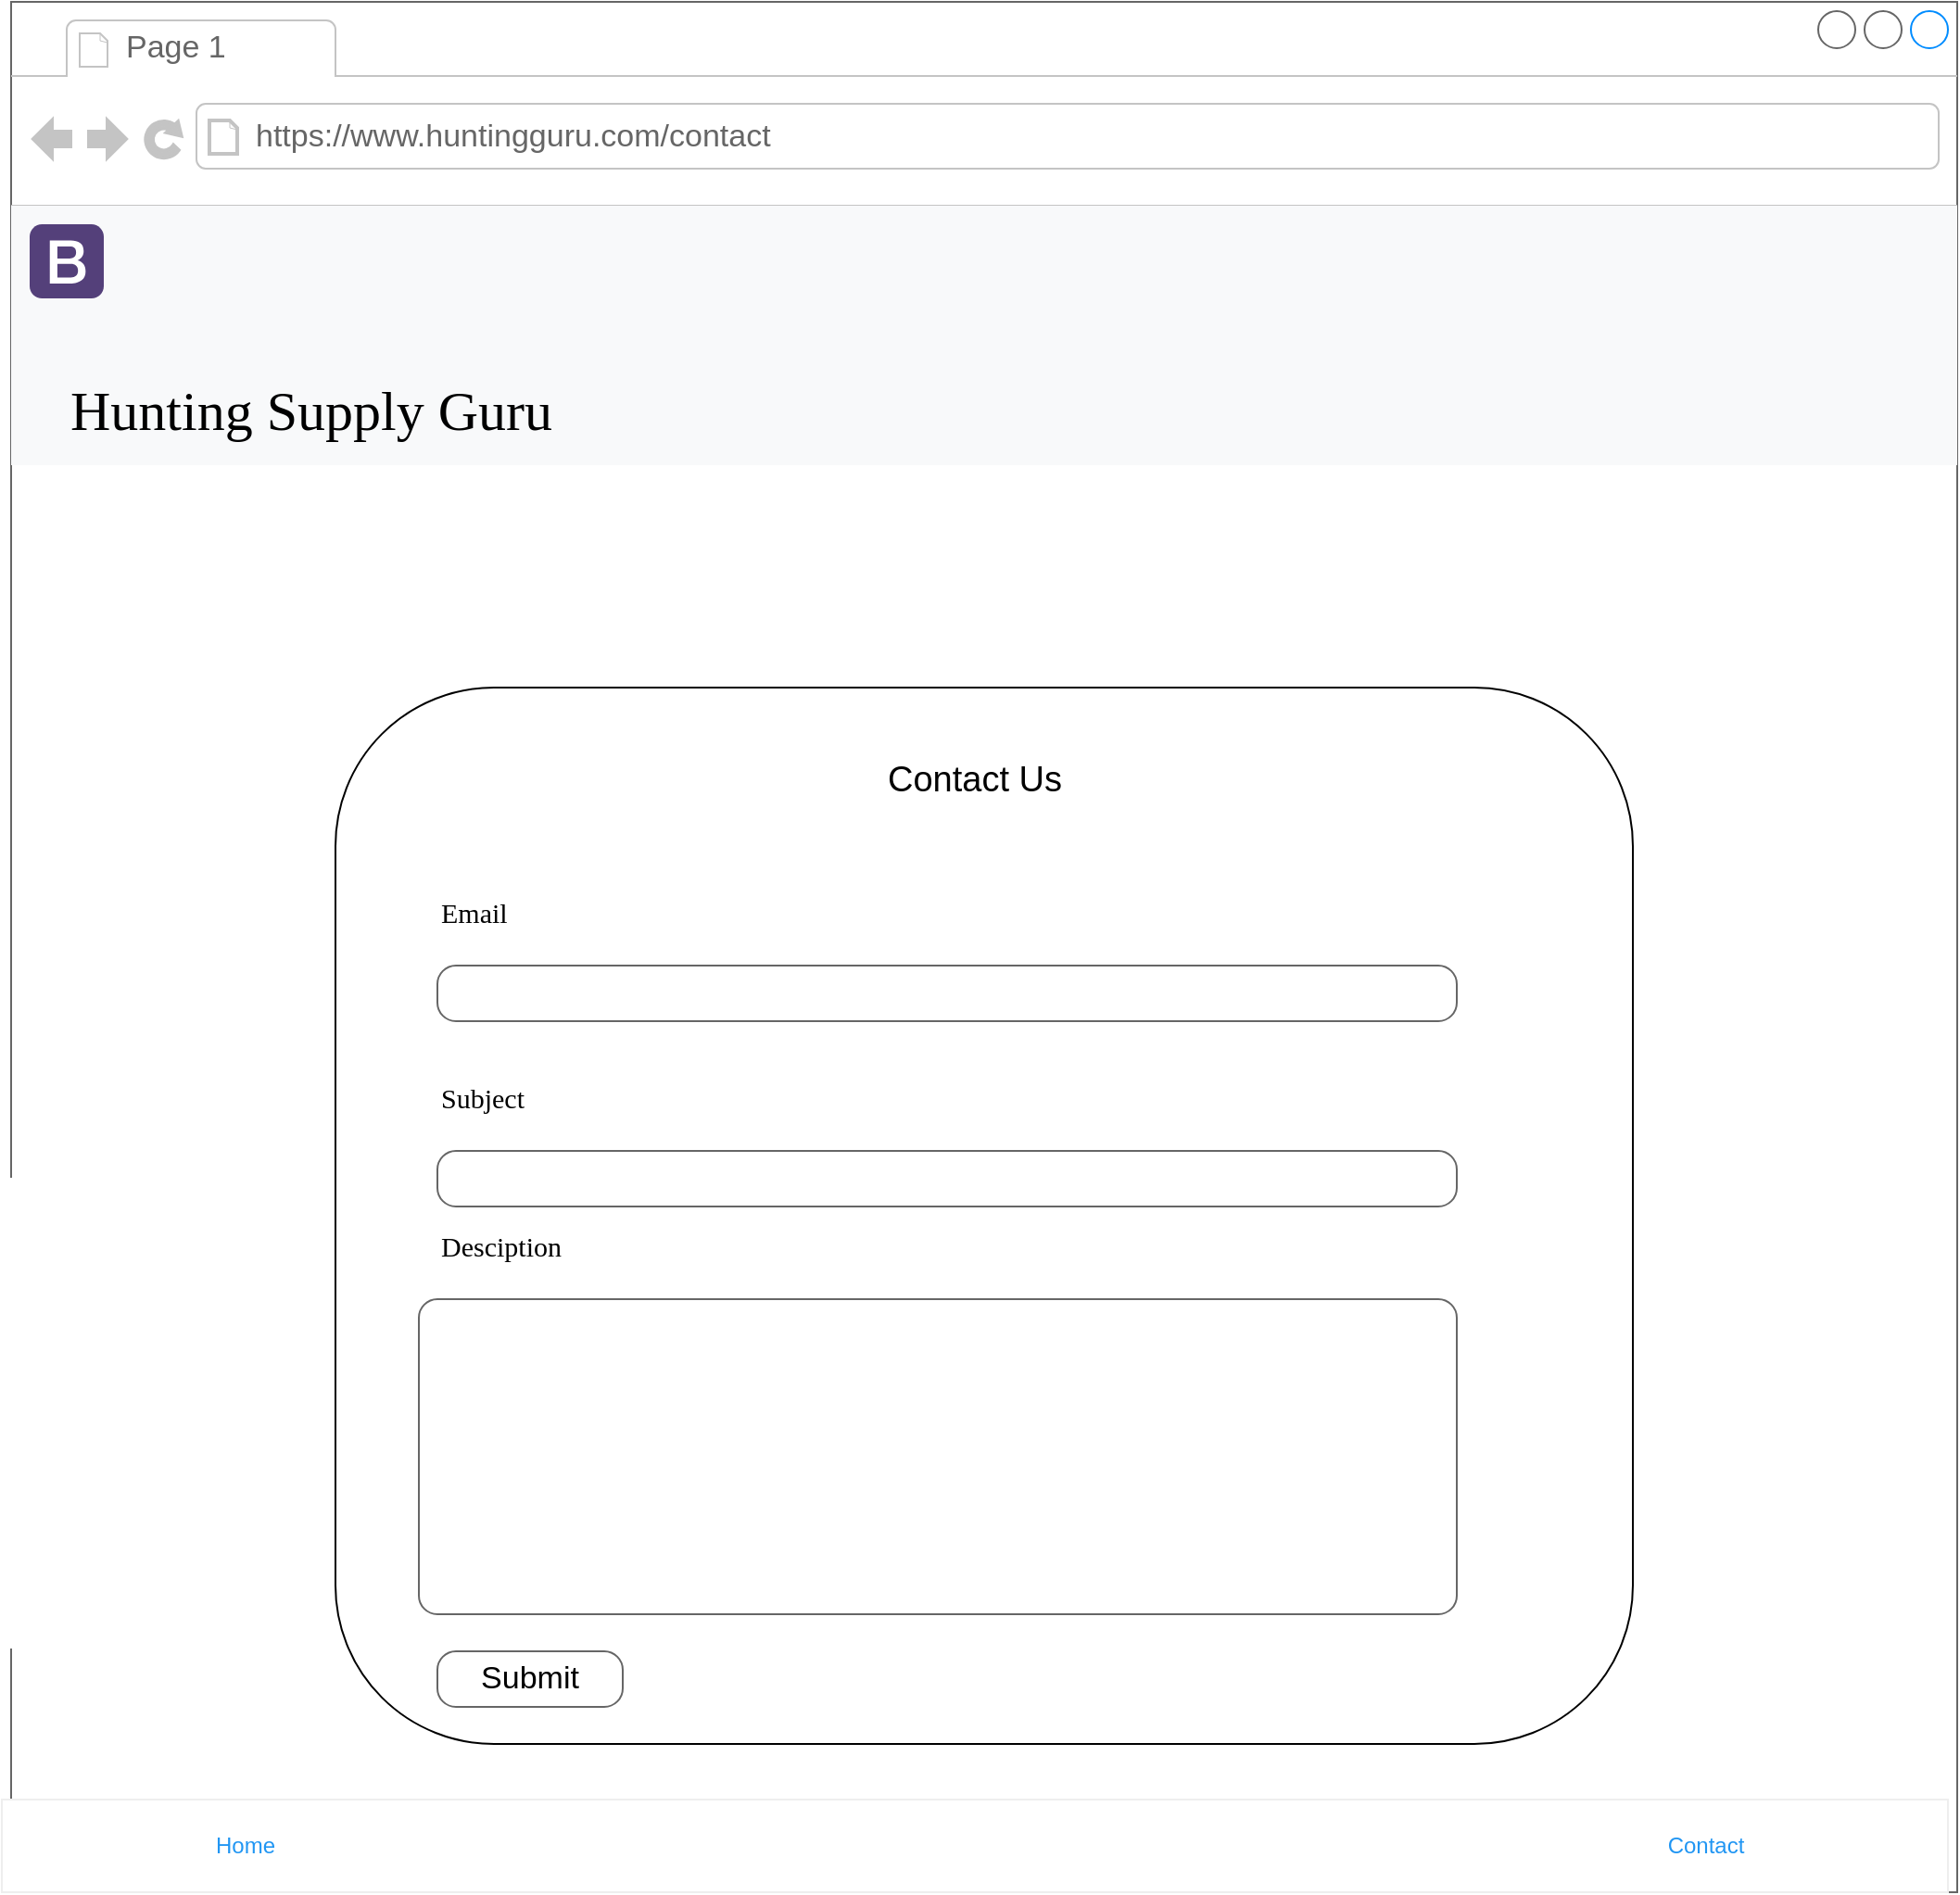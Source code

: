 <mxfile version="24.2.1" type="device">
  <diagram name="Page-1" id="2cc2dc42-3aac-f2a9-1cec-7a8b7cbee084">
    <mxGraphModel dx="1298" dy="789" grid="1" gridSize="10" guides="1" tooltips="1" connect="1" arrows="1" fold="1" page="1" pageScale="1" pageWidth="1100" pageHeight="850" background="#ffffff" math="0" shadow="0">
      <root>
        <mxCell id="0" />
        <mxCell id="1" parent="0" />
        <mxCell id="7026571954dc6520-1" value="" style="strokeWidth=1;shadow=0;dashed=0;align=center;html=1;shape=mxgraph.mockup.containers.browserWindow;rSize=0;strokeColor=#666666;mainText=,;recursiveResize=0;rounded=0;labelBackgroundColor=none;fontFamily=Verdana;fontSize=12" parent="1" vertex="1">
          <mxGeometry x="30" y="20" width="1050" height="1020" as="geometry" />
        </mxCell>
        <mxCell id="T11lgbOliv7DSvSzRczO-21" value="" style="html=1;shadow=0;dashed=0;fillColor=#F8F9FA;strokeColor=none;fontSize=16;fontColor=#181819;align=left;spacing=2;spacingLeft=55;" vertex="1" parent="7026571954dc6520-1">
          <mxGeometry y="110" width="1050" height="140" as="geometry" />
        </mxCell>
        <mxCell id="T11lgbOliv7DSvSzRczO-22" value="" style="html=1;shadow=0;dashed=0;shape=mxgraph.bootstrap.logo;fillColor=#54407A;strokeColor=none;sketch=0;" vertex="1" parent="T11lgbOliv7DSvSzRczO-21">
          <mxGeometry width="40" height="40" relative="1" as="geometry">
            <mxPoint x="10" y="10" as="offset" />
          </mxGeometry>
        </mxCell>
        <mxCell id="7026571954dc6520-4" value="Hunting Supply Guru" style="text;html=1;points=[];align=left;verticalAlign=top;spacingTop=-4;fontSize=30;fontFamily=Verdana" parent="T11lgbOliv7DSvSzRczO-21" vertex="1">
          <mxGeometry x="30" y="90" width="340" height="50" as="geometry" />
        </mxCell>
        <mxCell id="7026571954dc6520-2" value="Page 1" style="strokeWidth=1;shadow=0;dashed=0;align=center;html=1;shape=mxgraph.mockup.containers.anchor;fontSize=17;fontColor=#666666;align=left;" parent="7026571954dc6520-1" vertex="1">
          <mxGeometry x="60" y="12" width="110" height="26" as="geometry" />
        </mxCell>
        <mxCell id="7026571954dc6520-3" value="https://www.huntingguru.com/contact" style="strokeWidth=1;shadow=0;dashed=0;align=center;html=1;shape=mxgraph.mockup.containers.anchor;rSize=0;fontSize=17;fontColor=#666666;align=left;" parent="7026571954dc6520-1" vertex="1">
          <mxGeometry x="130" y="60" width="250" height="26" as="geometry" />
        </mxCell>
        <mxCell id="T11lgbOliv7DSvSzRczO-41" value="" style="shape=rect;fillColor=#ffffff;strokeColor=#eeeeee;shadow=0;" vertex="1" parent="7026571954dc6520-1">
          <mxGeometry x="-5" y="970" width="1050" height="50" as="geometry" />
        </mxCell>
        <mxCell id="T11lgbOliv7DSvSzRczO-42" value="Home" style="shape=rect;strokeColor=none;fillColor=none;fontSize=12;fontColor=#2196F3;dashed=0;whiteSpace=wrap;html=1;" vertex="1" parent="T11lgbOliv7DSvSzRczO-41">
          <mxGeometry width="262.5" height="50" as="geometry" />
        </mxCell>
        <mxCell id="T11lgbOliv7DSvSzRczO-45" value="Contact" style="shape=rect;strokeColor=none;fillColor=none;fontSize=12;fontColor=#2196F3;dashed=0;whiteSpace=wrap;html=1;" vertex="1" parent="T11lgbOliv7DSvSzRczO-41">
          <mxGeometry x="787.5" width="262.5" height="50" as="geometry" />
        </mxCell>
        <mxCell id="T11lgbOliv7DSvSzRczO-46" value="" style="rounded=1;whiteSpace=wrap;html=1;" vertex="1" parent="7026571954dc6520-1">
          <mxGeometry x="175" y="370" width="700" height="570" as="geometry" />
        </mxCell>
        <mxCell id="T11lgbOliv7DSvSzRczO-47" value="Contact Us" style="text;html=1;align=center;verticalAlign=middle;whiteSpace=wrap;rounded=0;fontSize=19;" vertex="1" parent="7026571954dc6520-1">
          <mxGeometry x="405" y="405" width="230" height="30" as="geometry" />
        </mxCell>
        <mxCell id="T11lgbOliv7DSvSzRczO-50" value="" style="strokeWidth=1;shadow=0;dashed=0;align=center;html=1;shape=mxgraph.mockup.buttons.button;strokeColor=#666666;mainText=;buttonStyle=round;fontSize=17;fontStyle=0;fillColor=none;whiteSpace=wrap;rounded=0;labelBackgroundColor=none;" vertex="1" parent="7026571954dc6520-1">
          <mxGeometry x="230" y="620" width="550" height="30" as="geometry" />
        </mxCell>
        <mxCell id="T11lgbOliv7DSvSzRczO-51" value="" style="strokeWidth=1;shadow=0;dashed=0;align=center;html=1;shape=mxgraph.mockup.buttons.button;strokeColor=#666666;mainText=;buttonStyle=round;fontSize=17;fontStyle=0;fillColor=none;whiteSpace=wrap;rounded=0;labelBackgroundColor=none;" vertex="1" parent="7026571954dc6520-1">
          <mxGeometry x="220" y="700" width="560" height="170" as="geometry" />
        </mxCell>
        <mxCell id="T11lgbOliv7DSvSzRczO-52" value="Submit" style="strokeWidth=1;shadow=0;dashed=0;align=center;html=1;shape=mxgraph.mockup.buttons.button;strokeColor=#666666;mainText=;buttonStyle=round;fontSize=17;fontStyle=0;fillColor=none;whiteSpace=wrap;rounded=0;labelBackgroundColor=none;" vertex="1" parent="7026571954dc6520-1">
          <mxGeometry x="230" y="890" width="100" height="30" as="geometry" />
        </mxCell>
        <mxCell id="T11lgbOliv7DSvSzRczO-53" value="Desciption" style="text;html=1;points=[];align=left;verticalAlign=top;spacingTop=-4;fontSize=15;fontFamily=Verdana" vertex="1" parent="7026571954dc6520-1">
          <mxGeometry x="230" y="660" width="170" height="30" as="geometry" />
        </mxCell>
        <mxCell id="T11lgbOliv7DSvSzRczO-54" value="Subject" style="text;html=1;points=[];align=left;verticalAlign=top;spacingTop=-4;fontSize=15;fontFamily=Verdana" vertex="1" parent="7026571954dc6520-1">
          <mxGeometry x="230" y="580" width="170" height="30" as="geometry" />
        </mxCell>
        <mxCell id="T11lgbOliv7DSvSzRczO-55" value="Email" style="text;html=1;points=[];align=left;verticalAlign=top;spacingTop=-4;fontSize=15;fontFamily=Verdana" vertex="1" parent="7026571954dc6520-1">
          <mxGeometry x="230" y="480" width="170" height="30" as="geometry" />
        </mxCell>
        <mxCell id="T11lgbOliv7DSvSzRczO-48" value="" style="strokeWidth=1;shadow=0;dashed=0;align=center;html=1;shape=mxgraph.mockup.buttons.button;strokeColor=#666666;mainText=;buttonStyle=round;fontSize=17;fontStyle=0;fillColor=none;whiteSpace=wrap;rounded=0;labelBackgroundColor=none;" vertex="1" parent="1">
          <mxGeometry x="260" y="540" width="550" height="30" as="geometry" />
        </mxCell>
      </root>
    </mxGraphModel>
  </diagram>
</mxfile>
